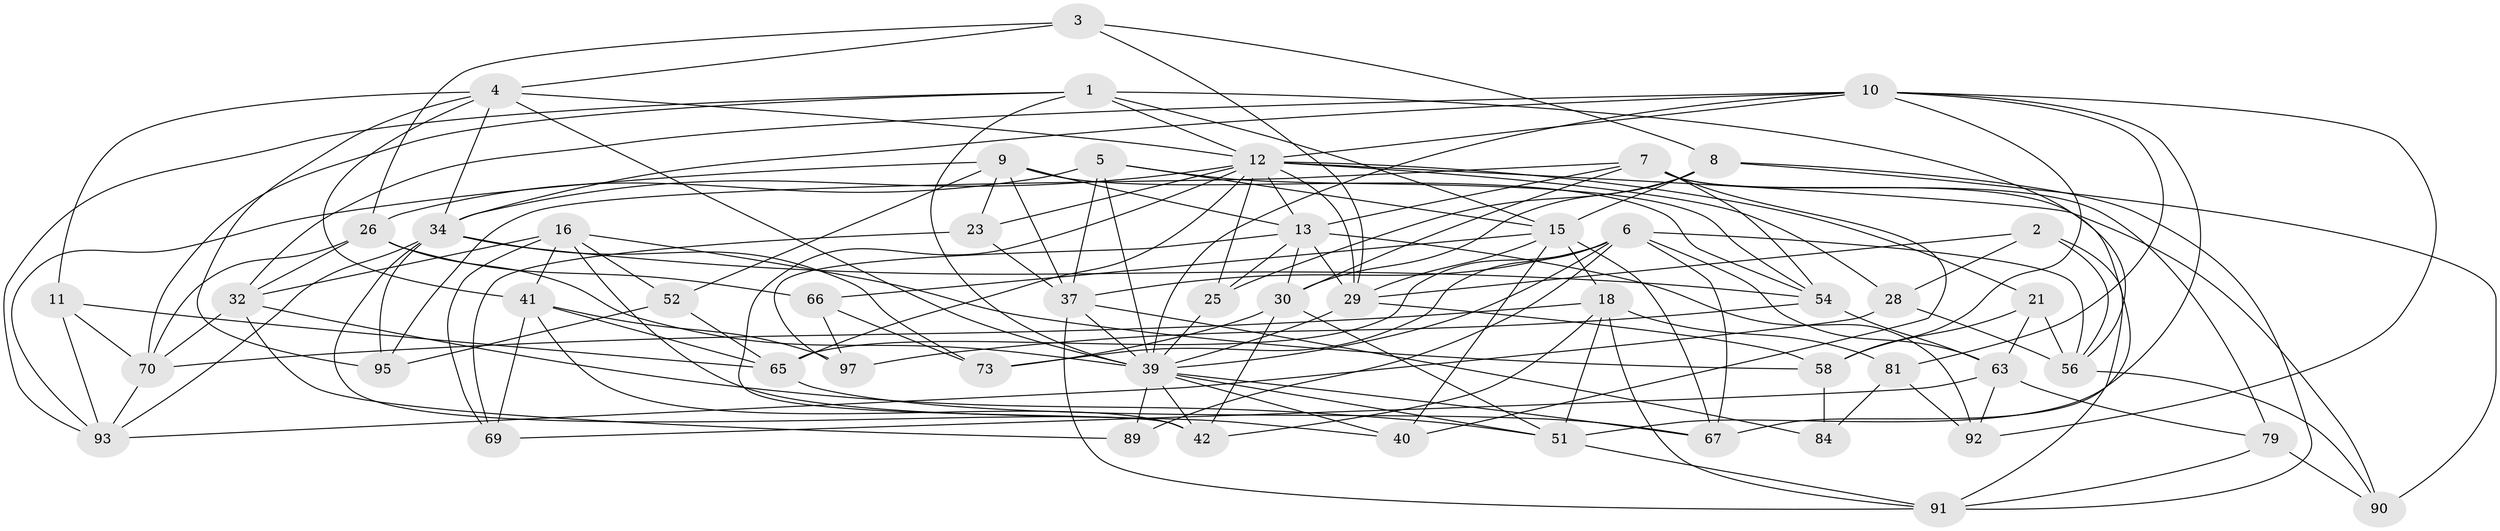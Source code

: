 // original degree distribution, {4: 1.0}
// Generated by graph-tools (version 1.1) at 2025/16/03/09/25 04:16:32]
// undirected, 52 vertices, 148 edges
graph export_dot {
graph [start="1"]
  node [color=gray90,style=filled];
  1 [super="+71"];
  2;
  3;
  4 [super="+75+46"];
  5 [super="+47"];
  6 [super="+14"];
  7 [super="+27+38"];
  8 [super="+22"];
  9 [super="+55"];
  10 [super="+20+45"];
  11;
  12 [super="+44+87+17"];
  13 [super="+31+35"];
  15 [super="+36+24+62"];
  16 [super="+19"];
  18 [super="+33"];
  21;
  23;
  25;
  26 [super="+101"];
  28;
  29 [super="+64"];
  30 [super="+85"];
  32 [super="+61"];
  34 [super="+43"];
  37 [super="+50"];
  39 [super="+68+103+88+48"];
  40 [super="+60"];
  41 [super="+74"];
  42 [super="+49"];
  51 [super="+77"];
  52;
  54 [super="+57"];
  56 [super="+96"];
  58 [super="+72"];
  63 [super="+86"];
  65 [super="+82"];
  66;
  67 [super="+83"];
  69;
  70 [super="+78"];
  73;
  79;
  81;
  84;
  89;
  90;
  91 [super="+98"];
  92;
  93 [super="+104"];
  95;
  97;
  1 -- 70;
  1 -- 56;
  1 -- 93;
  1 -- 39;
  1 -- 12;
  1 -- 15;
  2 -- 28;
  2 -- 56;
  2 -- 91;
  2 -- 29;
  3 -- 26;
  3 -- 29;
  3 -- 4;
  3 -- 8;
  4 -- 95;
  4 -- 41;
  4 -- 34;
  4 -- 11;
  4 -- 39 [weight=2];
  4 -- 12;
  5 -- 54;
  5 -- 39;
  5 -- 15;
  5 -- 37 [weight=2];
  5 -- 26;
  6 -- 73;
  6 -- 89;
  6 -- 39;
  6 -- 65;
  6 -- 37;
  6 -- 56;
  6 -- 63;
  6 -- 67;
  7 -- 30;
  7 -- 40 [weight=2];
  7 -- 13;
  7 -- 79;
  7 -- 67;
  7 -- 95;
  7 -- 54;
  8 -- 91;
  8 -- 30;
  8 -- 15;
  8 -- 25;
  8 -- 90;
  9 -- 23;
  9 -- 52;
  9 -- 93;
  9 -- 13;
  9 -- 37;
  9 -- 54;
  10 -- 92;
  10 -- 32;
  10 -- 81;
  10 -- 51;
  10 -- 58;
  10 -- 12;
  10 -- 39;
  10 -- 34;
  11 -- 70;
  11 -- 93;
  11 -- 65;
  12 -- 23;
  12 -- 42;
  12 -- 28;
  12 -- 21;
  12 -- 90;
  12 -- 29 [weight=2];
  12 -- 25;
  12 -- 13;
  12 -- 65;
  12 -- 34;
  13 -- 92;
  13 -- 25;
  13 -- 30;
  13 -- 97;
  13 -- 29;
  15 -- 40 [weight=2];
  15 -- 18;
  15 -- 66;
  15 -- 67 [weight=2];
  15 -- 29;
  16 -- 52;
  16 -- 69;
  16 -- 40;
  16 -- 32;
  16 -- 58;
  16 -- 41;
  18 -- 81;
  18 -- 91;
  18 -- 70;
  18 -- 42;
  18 -- 51;
  21 -- 56;
  21 -- 58;
  21 -- 63;
  23 -- 69;
  23 -- 37;
  25 -- 39;
  26 -- 39;
  26 -- 32;
  26 -- 66;
  26 -- 70;
  28 -- 93;
  28 -- 56;
  29 -- 39;
  29 -- 58;
  30 -- 42;
  30 -- 51;
  30 -- 73;
  32 -- 89;
  32 -- 70;
  32 -- 51;
  34 -- 93;
  34 -- 95;
  34 -- 42;
  34 -- 54;
  34 -- 73;
  37 -- 39;
  37 -- 84;
  37 -- 91;
  39 -- 89 [weight=2];
  39 -- 42;
  39 -- 67;
  39 -- 40;
  39 -- 51;
  41 -- 69;
  41 -- 65;
  41 -- 42;
  41 -- 97;
  51 -- 91;
  52 -- 65;
  52 -- 95;
  54 -- 97;
  54 -- 63;
  56 -- 90;
  58 -- 84 [weight=2];
  63 -- 92;
  63 -- 69;
  63 -- 79;
  65 -- 67;
  66 -- 73;
  66 -- 97;
  70 -- 93;
  79 -- 91;
  79 -- 90;
  81 -- 92;
  81 -- 84;
}
